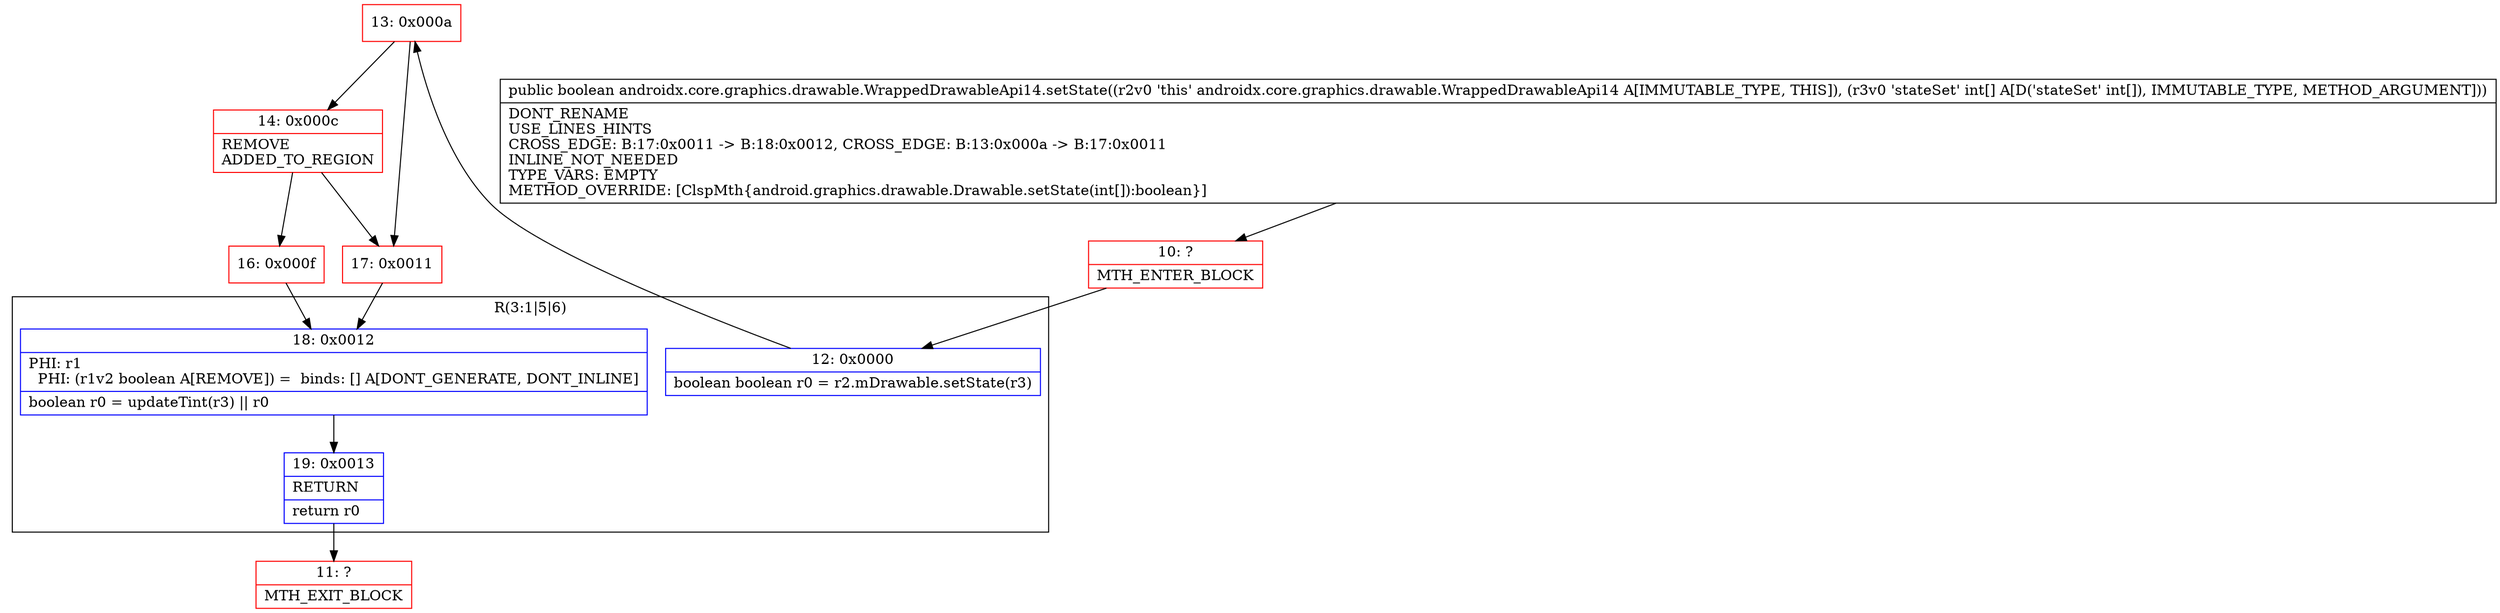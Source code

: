 digraph "CFG forandroidx.core.graphics.drawable.WrappedDrawableApi14.setState([I)Z" {
subgraph cluster_Region_62485541 {
label = "R(3:1|5|6)";
node [shape=record,color=blue];
Node_12 [shape=record,label="{12\:\ 0x0000|boolean boolean r0 = r2.mDrawable.setState(r3)\l}"];
Node_18 [shape=record,label="{18\:\ 0x0012|PHI: r1 \l  PHI: (r1v2 boolean A[REMOVE]) =  binds: [] A[DONT_GENERATE, DONT_INLINE]\l|boolean r0 = updateTint(r3) \|\| r0\l}"];
Node_19 [shape=record,label="{19\:\ 0x0013|RETURN\l|return r0\l}"];
}
Node_10 [shape=record,color=red,label="{10\:\ ?|MTH_ENTER_BLOCK\l}"];
Node_13 [shape=record,color=red,label="{13\:\ 0x000a}"];
Node_14 [shape=record,color=red,label="{14\:\ 0x000c|REMOVE\lADDED_TO_REGION\l}"];
Node_16 [shape=record,color=red,label="{16\:\ 0x000f}"];
Node_11 [shape=record,color=red,label="{11\:\ ?|MTH_EXIT_BLOCK\l}"];
Node_17 [shape=record,color=red,label="{17\:\ 0x0011}"];
MethodNode[shape=record,label="{public boolean androidx.core.graphics.drawable.WrappedDrawableApi14.setState((r2v0 'this' androidx.core.graphics.drawable.WrappedDrawableApi14 A[IMMUTABLE_TYPE, THIS]), (r3v0 'stateSet' int[] A[D('stateSet' int[]), IMMUTABLE_TYPE, METHOD_ARGUMENT]))  | DONT_RENAME\lUSE_LINES_HINTS\lCROSS_EDGE: B:17:0x0011 \-\> B:18:0x0012, CROSS_EDGE: B:13:0x000a \-\> B:17:0x0011\lINLINE_NOT_NEEDED\lTYPE_VARS: EMPTY\lMETHOD_OVERRIDE: [ClspMth\{android.graphics.drawable.Drawable.setState(int[]):boolean\}]\l}"];
MethodNode -> Node_10;Node_12 -> Node_13;
Node_18 -> Node_19;
Node_19 -> Node_11;
Node_10 -> Node_12;
Node_13 -> Node_14;
Node_13 -> Node_17;
Node_14 -> Node_16;
Node_14 -> Node_17;
Node_16 -> Node_18;
Node_17 -> Node_18;
}

